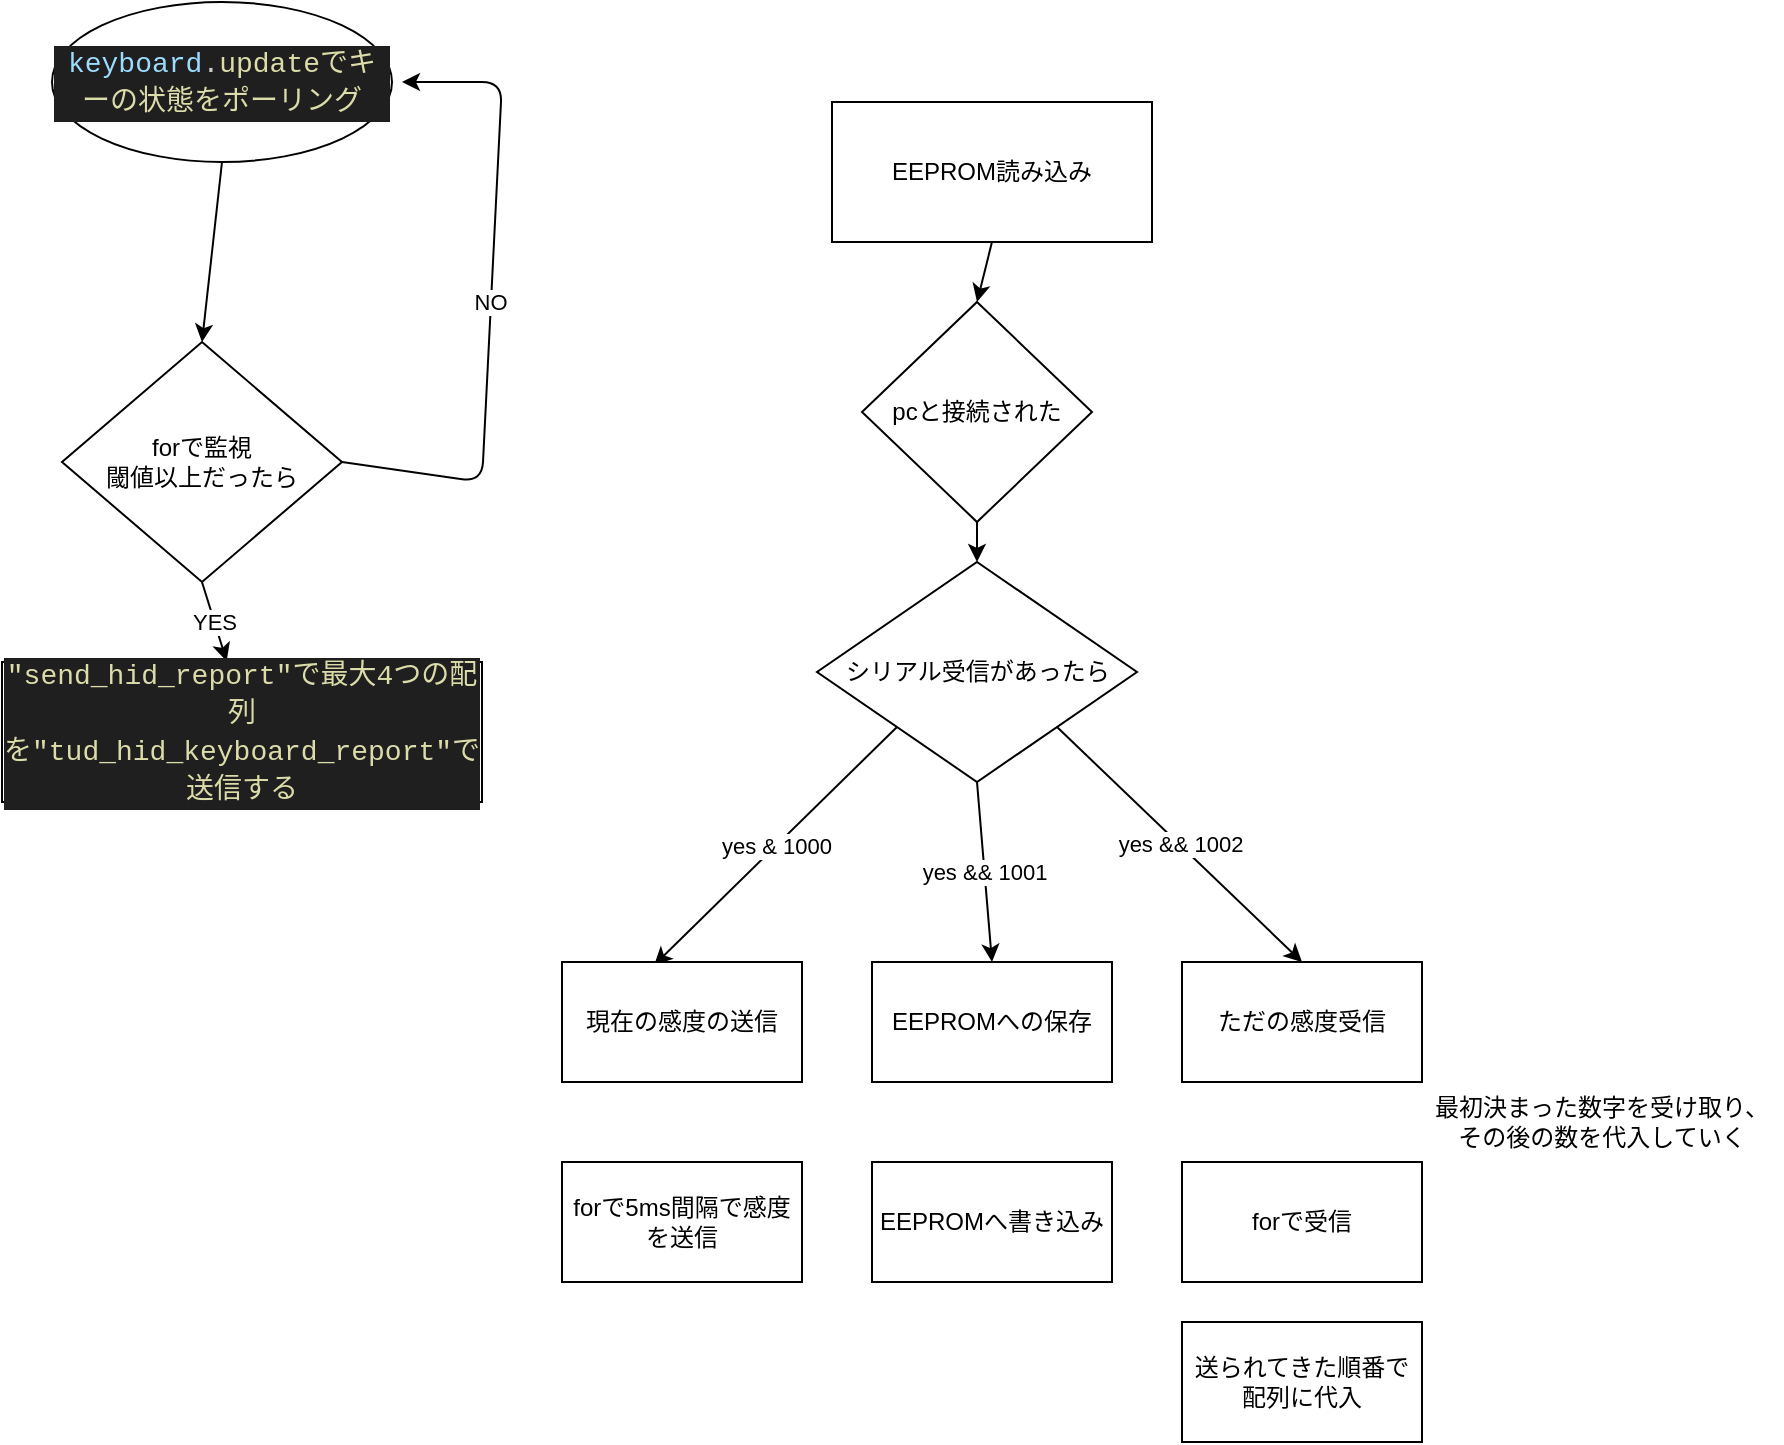 <mxfile>
    <diagram id="hfmNRvohAoL3fur-2h2q" name="ページ1">
        <mxGraphModel dx="480" dy="491" grid="1" gridSize="10" guides="1" tooltips="1" connect="1" arrows="1" fold="1" page="1" pageScale="1" pageWidth="827" pageHeight="1169" math="0" shadow="0">
            <root>
                <mxCell id="0"/>
                <mxCell id="1" parent="0"/>
                <mxCell id="7" style="edgeStyle=none;html=1;exitX=0.5;exitY=1;exitDx=0;exitDy=0;entryX=0.5;entryY=0;entryDx=0;entryDy=0;" parent="1" source="2" target="4" edge="1">
                    <mxGeometry relative="1" as="geometry"/>
                </mxCell>
                <mxCell id="2" value="&lt;div style=&quot;color: rgb(204, 204, 204); background-color: rgb(31, 31, 31); font-family: Consolas, &amp;quot;Courier New&amp;quot;, monospace; font-size: 14px; line-height: 19px;&quot;&gt;&lt;span style=&quot;color: #9cdcfe;&quot;&gt;keyboard&lt;/span&gt;.&lt;span style=&quot;color: #dcdcaa;&quot;&gt;updateでキーの状態をポーリング&lt;/span&gt;&lt;/div&gt;" style="ellipse;whiteSpace=wrap;html=1;" parent="1" vertex="1">
                    <mxGeometry x="205" y="20" width="170" height="80" as="geometry"/>
                </mxCell>
                <mxCell id="8" value="YES" style="edgeStyle=none;html=1;exitX=0.5;exitY=1;exitDx=0;exitDy=0;entryX=0.468;entryY=-0.006;entryDx=0;entryDy=0;entryPerimeter=0;" parent="1" source="4" target="6" edge="1">
                    <mxGeometry relative="1" as="geometry"/>
                </mxCell>
                <mxCell id="9" value="NO" style="edgeStyle=none;html=1;exitX=1;exitY=0.5;exitDx=0;exitDy=0;fontFamily=Helvetica;" parent="1" source="4" edge="1">
                    <mxGeometry relative="1" as="geometry">
                        <mxPoint x="380" y="60" as="targetPoint"/>
                        <Array as="points">
                            <mxPoint x="420" y="260"/>
                            <mxPoint x="430" y="60"/>
                        </Array>
                    </mxGeometry>
                </mxCell>
                <mxCell id="4" value="forで監視&lt;br&gt;閾値以上だったら" style="rhombus;whiteSpace=wrap;html=1;" parent="1" vertex="1">
                    <mxGeometry x="210" y="190" width="140" height="120" as="geometry"/>
                </mxCell>
                <mxCell id="6" value="&lt;div style=&quot;color: rgb(204, 204, 204); background-color: rgb(31, 31, 31); font-family: Consolas, &amp;quot;Courier New&amp;quot;, monospace; font-size: 14px; line-height: 19px;&quot;&gt;&lt;span style=&quot;color: #dcdcaa;&quot;&gt;&quot;send_hid_report&quot;で最大4つの配列を&quot;&lt;/span&gt;&lt;span style=&quot;color: rgb(220, 220, 170);&quot;&gt;tud_hid_keyboard_report&quot;で&lt;/span&gt;&lt;span style=&quot;color: rgb(220, 220, 170);&quot;&gt;送信する&lt;/span&gt;&lt;/div&gt;" style="whiteSpace=wrap;html=1;" parent="1" vertex="1">
                    <mxGeometry x="180" y="350" width="240" height="70" as="geometry"/>
                </mxCell>
                <mxCell id="10" value="EEPROM読み込み" style="whiteSpace=wrap;html=1;" parent="1" vertex="1">
                    <mxGeometry x="595" y="70" width="160" height="70" as="geometry"/>
                </mxCell>
                <mxCell id="26" style="edgeStyle=none;html=1;exitX=0.5;exitY=1;exitDx=0;exitDy=0;" parent="1" source="15" target="17" edge="1">
                    <mxGeometry relative="1" as="geometry"/>
                </mxCell>
                <mxCell id="15" value="pcと接続された" style="rhombus;whiteSpace=wrap;html=1;" parent="1" vertex="1">
                    <mxGeometry x="610" y="170" width="115" height="110" as="geometry"/>
                </mxCell>
                <mxCell id="27" value="yes &amp;amp;&amp;amp; 1001" style="edgeStyle=none;html=1;exitX=0.5;exitY=1;exitDx=0;exitDy=0;entryX=0.5;entryY=0;entryDx=0;entryDy=0;" parent="1" source="17" target="19" edge="1">
                    <mxGeometry relative="1" as="geometry"/>
                </mxCell>
                <mxCell id="28" value="yes &amp;amp;&amp;amp; 1002" style="edgeStyle=none;html=1;exitX=1;exitY=1;exitDx=0;exitDy=0;entryX=0.5;entryY=0;entryDx=0;entryDy=0;" parent="1" source="17" target="20" edge="1">
                    <mxGeometry relative="1" as="geometry"/>
                </mxCell>
                <mxCell id="29" value="yes &amp;amp; 1000" style="edgeStyle=none;html=1;exitX=0;exitY=1;exitDx=0;exitDy=0;entryX=0.384;entryY=0.026;entryDx=0;entryDy=0;entryPerimeter=0;" parent="1" source="17" target="18" edge="1">
                    <mxGeometry relative="1" as="geometry"/>
                </mxCell>
                <mxCell id="17" value="シリアル受信があったら" style="rhombus;whiteSpace=wrap;html=1;" parent="1" vertex="1">
                    <mxGeometry x="587.5" y="300" width="160" height="110" as="geometry"/>
                </mxCell>
                <mxCell id="18" value="現在の感度の送信" style="rounded=0;whiteSpace=wrap;html=1;" parent="1" vertex="1">
                    <mxGeometry x="460" y="500" width="120" height="60" as="geometry"/>
                </mxCell>
                <mxCell id="19" value="EEPROMへの保存" style="rounded=0;whiteSpace=wrap;html=1;" parent="1" vertex="1">
                    <mxGeometry x="615" y="500" width="120" height="60" as="geometry"/>
                </mxCell>
                <mxCell id="20" value="ただの感度受信" style="rounded=0;whiteSpace=wrap;html=1;" parent="1" vertex="1">
                    <mxGeometry x="770" y="500" width="120" height="60" as="geometry"/>
                </mxCell>
                <mxCell id="21" value="forで5ms間隔で感度を送信" style="rounded=0;whiteSpace=wrap;html=1;" parent="1" vertex="1">
                    <mxGeometry x="460" y="600" width="120" height="60" as="geometry"/>
                </mxCell>
                <mxCell id="22" value="EEPROMへ書き込み" style="rounded=0;whiteSpace=wrap;html=1;" parent="1" vertex="1">
                    <mxGeometry x="615" y="600" width="120" height="60" as="geometry"/>
                </mxCell>
                <mxCell id="23" value="forで受信" style="rounded=0;whiteSpace=wrap;html=1;" parent="1" vertex="1">
                    <mxGeometry x="770" y="600" width="120" height="60" as="geometry"/>
                </mxCell>
                <mxCell id="24" value="送られてきた順番で配列に代入" style="rounded=0;whiteSpace=wrap;html=1;" parent="1" vertex="1">
                    <mxGeometry x="770" y="680" width="120" height="60" as="geometry"/>
                </mxCell>
                <mxCell id="25" value="" style="endArrow=classic;html=1;exitX=0.5;exitY=1;exitDx=0;exitDy=0;entryX=0.5;entryY=0;entryDx=0;entryDy=0;" parent="1" source="10" target="15" edge="1">
                    <mxGeometry width="50" height="50" relative="1" as="geometry">
                        <mxPoint x="750" y="440" as="sourcePoint"/>
                        <mxPoint x="800" y="390" as="targetPoint"/>
                    </mxGeometry>
                </mxCell>
                <mxCell id="31" value="最初決まった数字を受け取り、その後の数を代入していく" style="text;html=1;strokeColor=none;fillColor=none;align=center;verticalAlign=middle;whiteSpace=wrap;rounded=0;" parent="1" vertex="1">
                    <mxGeometry x="890" y="560" width="180" height="40" as="geometry"/>
                </mxCell>
            </root>
        </mxGraphModel>
    </diagram>
</mxfile>